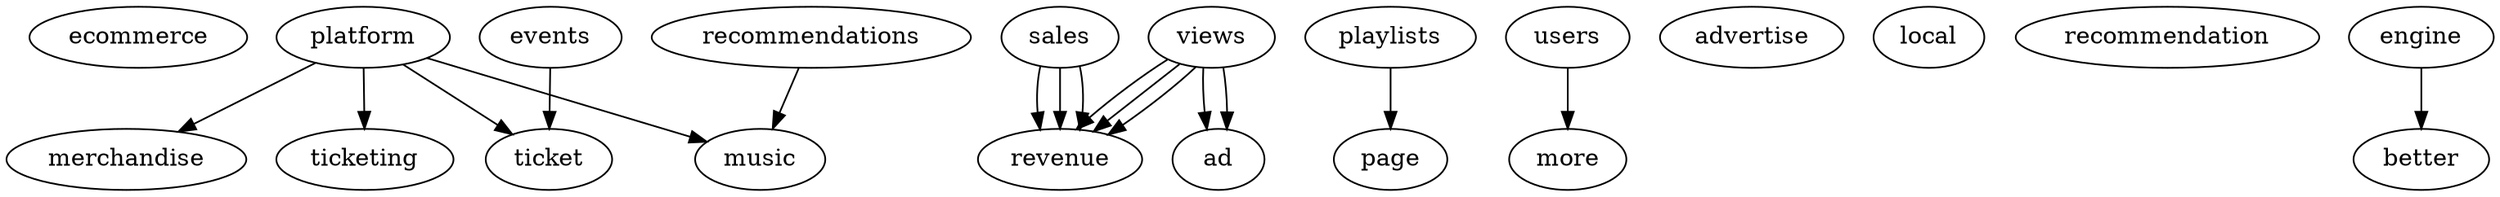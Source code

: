 digraph G {
	node [label="\N"];
	graph [bb="0,0,1277,108"];
	ecommerce [pos="63,90", width="1.56", height="0.50"];
	platform [pos="181,90", width="1.22", height="0.50"];
	merchandise [pos="60,18", width="1.67", height="0.50"];
	sales [pos="539,90", width="0.83", height="0.50"];
	revenue [pos="539,18", width="1.14", height="0.50"];
	page [pos="713,18", width="0.81", height="0.50"];
	views [pos="620,90", width="0.92", height="0.50"];
	ad [pos="625,18", width="0.75", height="0.50"];
	ticketing [pos="182,18", width="1.22", height="0.50"];
	ticket [pos="277,18", width="0.89", height="0.50"];
	users [pos="804,90", width="0.86", height="0.50"];
	more [pos="804,18", width="0.86", height="0.50"];
	playlists [pos="713,90", width="1.17", height="0.50"];
	music [pos="385,18", width="0.94", height="0.50"];
	advertise [pos="899,90", width="1.28", height="0.50"];
	local [pos="992,90", width="0.81", height="0.50"];
	events [pos="278,90", width="0.97", height="0.50"];
	recommendation [pos="1114,90", width="2.08", height="0.50"];
	engine [pos="1242,90", width="0.97", height="0.50"];
	better [pos="1242,18", width="0.92", height="0.50"];
	recommendations [pos="411,90", width="2.22", height="0.50"];
	platform -> merchandise [pos="e,87,34 156,75 139,65 115,50 96,39"];
	sales -> revenue [pos="e,527,36 527,73 526,65 525,55 526,46"];
	views -> ad [pos="e,618,36 615,72 615,64 616,55 617,46"];
	views -> revenue [pos="e,547,36 595,77 582,68 566,55 554,43"];
	platform -> ticket [pos="e,258,33 202,74 216,64 235,50 250,39"];
	views -> revenue [pos="e,557,34 602,74 591,64 577,52 565,41"];
	users -> more [pos="e,804,36 804,72 804,64 804,55 804,46"];
	playlists -> page [pos="e,713,36 713,72 713,64 713,55 713,46"];
	views -> ad [pos="e,630,36 627,72 628,64 629,55 630,46"];
	views -> revenue [pos="e,566,32 612,72 602,62 588,49 574,38"];
	platform -> ticketing [pos="e,182,36 181,72 182,64 182,55 182,46"];
	platform -> music [pos="e,357,28 215,78 252,65 310,45 347,31"];
	sales -> revenue [pos="e,539,36 539,72 539,64 539,55 539,46"];
	events -> ticket [pos="e,277,36 278,72 277,64 277,55 277,46"];
	engine -> better [pos="e,1242,36 1242,72 1242,64 1242,55 1242,46"];
	recommendations -> music [pos="e,392,36 404,72 401,64 398,55 395,46"];
	sales -> revenue [pos="e,551,36 551,73 552,65 553,55 552,46"];
}
